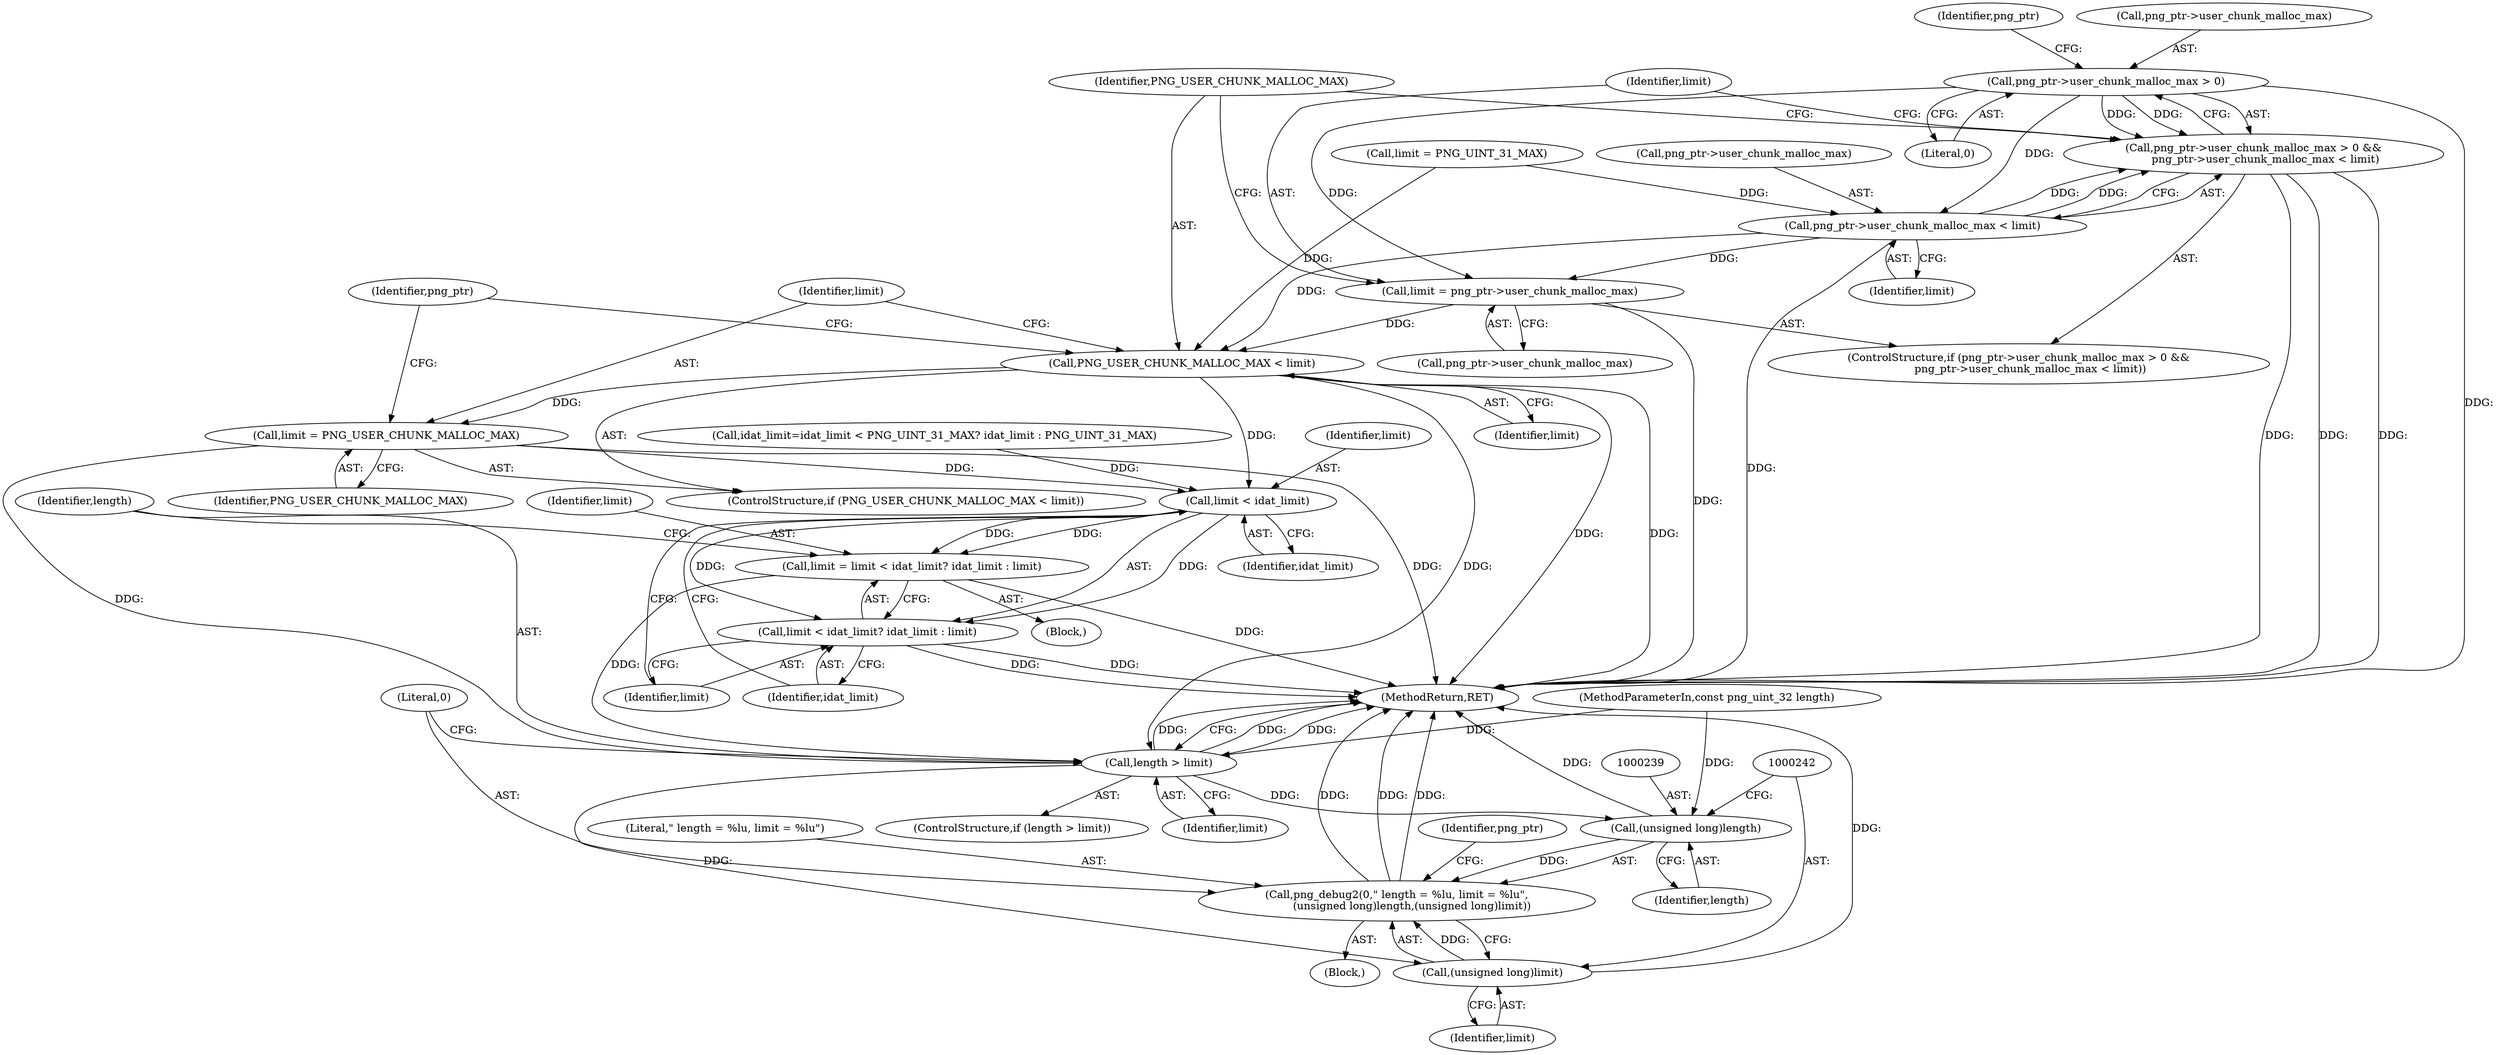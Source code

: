 digraph "0_libpng_8a05766cb74af05c04c53e6c9d60c13fc4d59bf2@API" {
"1000111" [label="(Call,png_ptr->user_chunk_malloc_max > 0)"];
"1000110" [label="(Call,png_ptr->user_chunk_malloc_max > 0 &&\n       png_ptr->user_chunk_malloc_max < limit)"];
"1000116" [label="(Call,png_ptr->user_chunk_malloc_max < limit)"];
"1000121" [label="(Call,limit = png_ptr->user_chunk_malloc_max)"];
"1000127" [label="(Call,PNG_USER_CHUNK_MALLOC_MAX < limit)"];
"1000130" [label="(Call,limit = PNG_USER_CHUNK_MALLOC_MAX)"];
"1000225" [label="(Call,limit < idat_limit)"];
"1000222" [label="(Call,limit = limit < idat_limit? idat_limit : limit)"];
"1000231" [label="(Call,length > limit)"];
"1000238" [label="(Call,(unsigned long)length)"];
"1000235" [label="(Call,png_debug2(0,\" length = %lu, limit = %lu\",\n         (unsigned long)length,(unsigned long)limit))"];
"1000241" [label="(Call,(unsigned long)limit)"];
"1000224" [label="(Call,limit < idat_limit? idat_limit : limit)"];
"1000116" [label="(Call,png_ptr->user_chunk_malloc_max < limit)"];
"1000226" [label="(Identifier,limit)"];
"1000130" [label="(Call,limit = PNG_USER_CHUNK_MALLOC_MAX)"];
"1000109" [label="(ControlStructure,if (png_ptr->user_chunk_malloc_max > 0 &&\n       png_ptr->user_chunk_malloc_max < limit))"];
"1000111" [label="(Call,png_ptr->user_chunk_malloc_max > 0)"];
"1000247" [label="(MethodReturn,RET)"];
"1000117" [label="(Call,png_ptr->user_chunk_malloc_max)"];
"1000106" [label="(Call,limit = PNG_UINT_31_MAX)"];
"1000235" [label="(Call,png_debug2(0,\" length = %lu, limit = %lu\",\n         (unsigned long)length,(unsigned long)limit))"];
"1000243" [label="(Identifier,limit)"];
"1000223" [label="(Identifier,limit)"];
"1000232" [label="(Identifier,length)"];
"1000237" [label="(Literal,\" length = %lu, limit = %lu\")"];
"1000136" [label="(Identifier,png_ptr)"];
"1000120" [label="(Identifier,limit)"];
"1000115" [label="(Literal,0)"];
"1000110" [label="(Call,png_ptr->user_chunk_malloc_max > 0 &&\n       png_ptr->user_chunk_malloc_max < limit)"];
"1000225" [label="(Call,limit < idat_limit)"];
"1000127" [label="(Call,PNG_USER_CHUNK_MALLOC_MAX < limit)"];
"1000240" [label="(Identifier,length)"];
"1000236" [label="(Literal,0)"];
"1000118" [label="(Identifier,png_ptr)"];
"1000230" [label="(ControlStructure,if (length > limit))"];
"1000129" [label="(Identifier,limit)"];
"1000123" [label="(Call,png_ptr->user_chunk_malloc_max)"];
"1000131" [label="(Identifier,limit)"];
"1000112" [label="(Call,png_ptr->user_chunk_malloc_max)"];
"1000227" [label="(Identifier,idat_limit)"];
"1000241" [label="(Call,(unsigned long)limit)"];
"1000128" [label="(Identifier,PNG_USER_CHUNK_MALLOC_MAX)"];
"1000238" [label="(Call,(unsigned long)length)"];
"1000224" [label="(Call,limit < idat_limit? idat_limit : limit)"];
"1000231" [label="(Call,length > limit)"];
"1000222" [label="(Call,limit = limit < idat_limit? idat_limit : limit)"];
"1000228" [label="(Identifier,idat_limit)"];
"1000214" [label="(Call,idat_limit=idat_limit < PNG_UINT_31_MAX? idat_limit : PNG_UINT_31_MAX)"];
"1000245" [label="(Identifier,png_ptr)"];
"1000233" [label="(Identifier,limit)"];
"1000234" [label="(Block,)"];
"1000139" [label="(Block,)"];
"1000122" [label="(Identifier,limit)"];
"1000103" [label="(MethodParameterIn,const png_uint_32 length)"];
"1000126" [label="(ControlStructure,if (PNG_USER_CHUNK_MALLOC_MAX < limit))"];
"1000132" [label="(Identifier,PNG_USER_CHUNK_MALLOC_MAX)"];
"1000229" [label="(Identifier,limit)"];
"1000121" [label="(Call,limit = png_ptr->user_chunk_malloc_max)"];
"1000111" -> "1000110"  [label="AST: "];
"1000111" -> "1000115"  [label="CFG: "];
"1000112" -> "1000111"  [label="AST: "];
"1000115" -> "1000111"  [label="AST: "];
"1000118" -> "1000111"  [label="CFG: "];
"1000110" -> "1000111"  [label="CFG: "];
"1000111" -> "1000247"  [label="DDG: "];
"1000111" -> "1000110"  [label="DDG: "];
"1000111" -> "1000110"  [label="DDG: "];
"1000111" -> "1000116"  [label="DDG: "];
"1000111" -> "1000121"  [label="DDG: "];
"1000110" -> "1000109"  [label="AST: "];
"1000110" -> "1000116"  [label="CFG: "];
"1000116" -> "1000110"  [label="AST: "];
"1000122" -> "1000110"  [label="CFG: "];
"1000128" -> "1000110"  [label="CFG: "];
"1000110" -> "1000247"  [label="DDG: "];
"1000110" -> "1000247"  [label="DDG: "];
"1000110" -> "1000247"  [label="DDG: "];
"1000116" -> "1000110"  [label="DDG: "];
"1000116" -> "1000110"  [label="DDG: "];
"1000116" -> "1000120"  [label="CFG: "];
"1000117" -> "1000116"  [label="AST: "];
"1000120" -> "1000116"  [label="AST: "];
"1000116" -> "1000247"  [label="DDG: "];
"1000106" -> "1000116"  [label="DDG: "];
"1000116" -> "1000121"  [label="DDG: "];
"1000116" -> "1000127"  [label="DDG: "];
"1000121" -> "1000109"  [label="AST: "];
"1000121" -> "1000123"  [label="CFG: "];
"1000122" -> "1000121"  [label="AST: "];
"1000123" -> "1000121"  [label="AST: "];
"1000128" -> "1000121"  [label="CFG: "];
"1000121" -> "1000247"  [label="DDG: "];
"1000121" -> "1000127"  [label="DDG: "];
"1000127" -> "1000126"  [label="AST: "];
"1000127" -> "1000129"  [label="CFG: "];
"1000128" -> "1000127"  [label="AST: "];
"1000129" -> "1000127"  [label="AST: "];
"1000131" -> "1000127"  [label="CFG: "];
"1000136" -> "1000127"  [label="CFG: "];
"1000127" -> "1000247"  [label="DDG: "];
"1000127" -> "1000247"  [label="DDG: "];
"1000106" -> "1000127"  [label="DDG: "];
"1000127" -> "1000130"  [label="DDG: "];
"1000127" -> "1000225"  [label="DDG: "];
"1000127" -> "1000231"  [label="DDG: "];
"1000130" -> "1000126"  [label="AST: "];
"1000130" -> "1000132"  [label="CFG: "];
"1000131" -> "1000130"  [label="AST: "];
"1000132" -> "1000130"  [label="AST: "];
"1000136" -> "1000130"  [label="CFG: "];
"1000130" -> "1000247"  [label="DDG: "];
"1000130" -> "1000225"  [label="DDG: "];
"1000130" -> "1000231"  [label="DDG: "];
"1000225" -> "1000224"  [label="AST: "];
"1000225" -> "1000227"  [label="CFG: "];
"1000226" -> "1000225"  [label="AST: "];
"1000227" -> "1000225"  [label="AST: "];
"1000228" -> "1000225"  [label="CFG: "];
"1000229" -> "1000225"  [label="CFG: "];
"1000225" -> "1000222"  [label="DDG: "];
"1000225" -> "1000222"  [label="DDG: "];
"1000214" -> "1000225"  [label="DDG: "];
"1000225" -> "1000224"  [label="DDG: "];
"1000225" -> "1000224"  [label="DDG: "];
"1000222" -> "1000139"  [label="AST: "];
"1000222" -> "1000224"  [label="CFG: "];
"1000223" -> "1000222"  [label="AST: "];
"1000224" -> "1000222"  [label="AST: "];
"1000232" -> "1000222"  [label="CFG: "];
"1000222" -> "1000247"  [label="DDG: "];
"1000222" -> "1000231"  [label="DDG: "];
"1000231" -> "1000230"  [label="AST: "];
"1000231" -> "1000233"  [label="CFG: "];
"1000232" -> "1000231"  [label="AST: "];
"1000233" -> "1000231"  [label="AST: "];
"1000236" -> "1000231"  [label="CFG: "];
"1000247" -> "1000231"  [label="CFG: "];
"1000231" -> "1000247"  [label="DDG: "];
"1000231" -> "1000247"  [label="DDG: "];
"1000231" -> "1000247"  [label="DDG: "];
"1000103" -> "1000231"  [label="DDG: "];
"1000231" -> "1000238"  [label="DDG: "];
"1000231" -> "1000241"  [label="DDG: "];
"1000238" -> "1000235"  [label="AST: "];
"1000238" -> "1000240"  [label="CFG: "];
"1000239" -> "1000238"  [label="AST: "];
"1000240" -> "1000238"  [label="AST: "];
"1000242" -> "1000238"  [label="CFG: "];
"1000238" -> "1000247"  [label="DDG: "];
"1000238" -> "1000235"  [label="DDG: "];
"1000103" -> "1000238"  [label="DDG: "];
"1000235" -> "1000234"  [label="AST: "];
"1000235" -> "1000241"  [label="CFG: "];
"1000236" -> "1000235"  [label="AST: "];
"1000237" -> "1000235"  [label="AST: "];
"1000241" -> "1000235"  [label="AST: "];
"1000245" -> "1000235"  [label="CFG: "];
"1000235" -> "1000247"  [label="DDG: "];
"1000235" -> "1000247"  [label="DDG: "];
"1000235" -> "1000247"  [label="DDG: "];
"1000241" -> "1000235"  [label="DDG: "];
"1000241" -> "1000243"  [label="CFG: "];
"1000242" -> "1000241"  [label="AST: "];
"1000243" -> "1000241"  [label="AST: "];
"1000241" -> "1000247"  [label="DDG: "];
"1000224" -> "1000228"  [label="CFG: "];
"1000224" -> "1000229"  [label="CFG: "];
"1000228" -> "1000224"  [label="AST: "];
"1000229" -> "1000224"  [label="AST: "];
"1000224" -> "1000247"  [label="DDG: "];
"1000224" -> "1000247"  [label="DDG: "];
}
